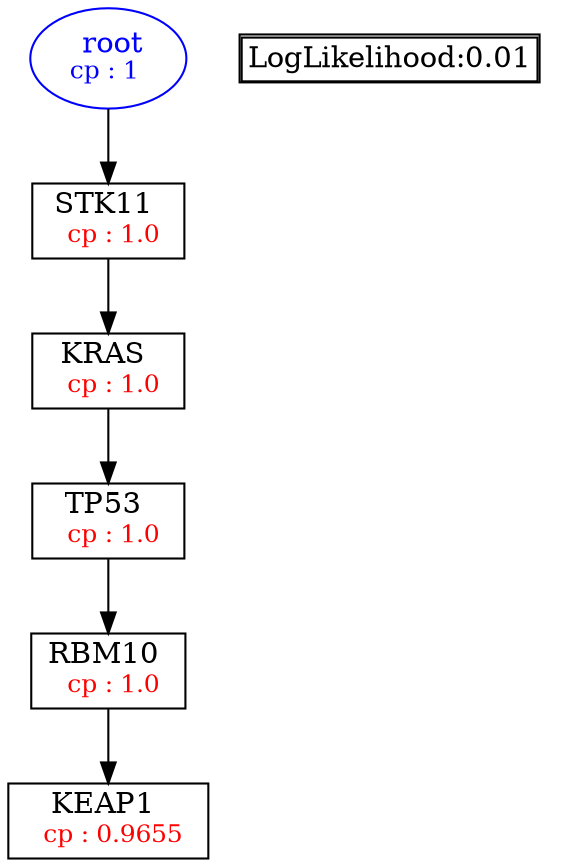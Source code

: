digraph tree {
    "root" [label=<<font color='Blue'> root</font><br/><font color='Blue' POINT-SIZE='12'>cp : 1 </font>>, shape=oval, color=Blue];
    "S3" [label =<STK11 <br/> <font color='Red' POINT-SIZE='12'> cp : 1.0 </font>>, shape=box];
    "S1" [label =<KRAS <br/> <font color='Red' POINT-SIZE='12'> cp : 1.0 </font>>, shape=box];
    "S2" [label =<TP53 <br/> <font color='Red' POINT-SIZE='12'> cp : 1.0 </font>>, shape=box];
    "S5" [label =<RBM10 <br/> <font color='Red' POINT-SIZE='12'> cp : 1.0 </font>>, shape=box];
    "S4" [label =<KEAP1 <br/> <font color='Red' POINT-SIZE='12'> cp : 0.9655 </font>>, shape=box];
    "root" -> "S3";
    "S3" -> "S1";
    "S1" -> "S2";
    "S2" -> "S5";
    "S5" -> "S4";

    node[shape=plaintext]
    fontsize="10"
    struct1 [label=
    <<TABLE BORDER="1" CELLBORDER="1" CELLSPACING="0" >
    <TR><TD ALIGN="LEFT">LogLikelihood:0.01</TD></TR>
    </TABLE>>];

}
